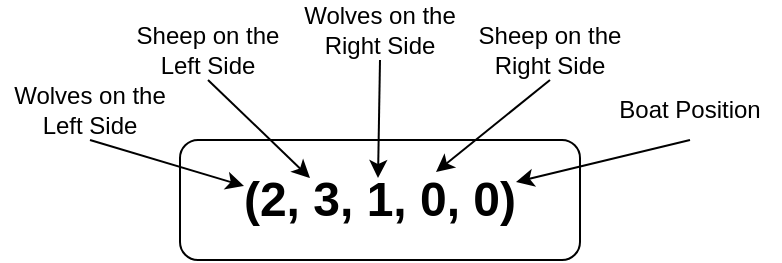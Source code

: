 <mxfile version="21.7.4" type="github">
  <diagram name="Page-1" id="tNpm3luykAOU0QL-RDOy">
    <mxGraphModel dx="819" dy="459" grid="1" gridSize="10" guides="1" tooltips="1" connect="1" arrows="1" fold="1" page="1" pageScale="1" pageWidth="827" pageHeight="1169" math="0" shadow="0">
      <root>
        <mxCell id="0" />
        <mxCell id="1" parent="0" />
        <mxCell id="iv3SusAm8C0SpcDHIQNG-1" value="&lt;h1&gt;(2, 3, 1, 0, 0)&lt;/h1&gt;" style="rounded=1;whiteSpace=wrap;html=1;" vertex="1" parent="1">
          <mxGeometry x="310" y="280" width="200" height="60" as="geometry" />
        </mxCell>
        <mxCell id="iv3SusAm8C0SpcDHIQNG-3" value="Wolves on the Left Side" style="text;html=1;strokeColor=none;fillColor=none;align=center;verticalAlign=middle;whiteSpace=wrap;rounded=0;" vertex="1" parent="1">
          <mxGeometry x="220" y="250" width="90" height="30" as="geometry" />
        </mxCell>
        <mxCell id="iv3SusAm8C0SpcDHIQNG-6" value="Sheep on the Left Side" style="text;html=1;strokeColor=none;fillColor=none;align=center;verticalAlign=middle;whiteSpace=wrap;rounded=0;" vertex="1" parent="1">
          <mxGeometry x="279" y="220" width="90" height="30" as="geometry" />
        </mxCell>
        <mxCell id="iv3SusAm8C0SpcDHIQNG-7" value="Wolves on the Right Side" style="text;html=1;strokeColor=none;fillColor=none;align=center;verticalAlign=middle;whiteSpace=wrap;rounded=0;" vertex="1" parent="1">
          <mxGeometry x="365" y="210" width="90" height="30" as="geometry" />
        </mxCell>
        <mxCell id="iv3SusAm8C0SpcDHIQNG-8" value="Sheep on the Right Side" style="text;html=1;strokeColor=none;fillColor=none;align=center;verticalAlign=middle;whiteSpace=wrap;rounded=0;" vertex="1" parent="1">
          <mxGeometry x="450" y="220" width="90" height="30" as="geometry" />
        </mxCell>
        <mxCell id="iv3SusAm8C0SpcDHIQNG-9" value="Boat Position" style="text;html=1;strokeColor=none;fillColor=none;align=center;verticalAlign=middle;whiteSpace=wrap;rounded=0;" vertex="1" parent="1">
          <mxGeometry x="520" y="250" width="90" height="30" as="geometry" />
        </mxCell>
        <mxCell id="iv3SusAm8C0SpcDHIQNG-10" value="" style="endArrow=classic;html=1;rounded=0;exitX=0.5;exitY=1;exitDx=0;exitDy=0;" edge="1" parent="1" source="iv3SusAm8C0SpcDHIQNG-3">
          <mxGeometry width="50" height="50" relative="1" as="geometry">
            <mxPoint x="280" y="290" as="sourcePoint" />
            <mxPoint x="342" y="303" as="targetPoint" />
          </mxGeometry>
        </mxCell>
        <mxCell id="iv3SusAm8C0SpcDHIQNG-12" value="" style="endArrow=classic;html=1;rounded=0;exitX=0.5;exitY=1;exitDx=0;exitDy=0;" edge="1" parent="1" source="iv3SusAm8C0SpcDHIQNG-8">
          <mxGeometry width="50" height="50" relative="1" as="geometry">
            <mxPoint x="180" y="440" as="sourcePoint" />
            <mxPoint x="438" y="296" as="targetPoint" />
          </mxGeometry>
        </mxCell>
        <mxCell id="iv3SusAm8C0SpcDHIQNG-13" value="" style="endArrow=classic;html=1;rounded=0;exitX=0.5;exitY=1;exitDx=0;exitDy=0;" edge="1" parent="1" source="iv3SusAm8C0SpcDHIQNG-9">
          <mxGeometry width="50" height="50" relative="1" as="geometry">
            <mxPoint x="260" y="450" as="sourcePoint" />
            <mxPoint x="478" y="301" as="targetPoint" />
          </mxGeometry>
        </mxCell>
        <mxCell id="iv3SusAm8C0SpcDHIQNG-14" value="" style="endArrow=classic;html=1;rounded=0;exitX=0.5;exitY=1;exitDx=0;exitDy=0;" edge="1" parent="1" source="iv3SusAm8C0SpcDHIQNG-6">
          <mxGeometry width="50" height="50" relative="1" as="geometry">
            <mxPoint x="120" y="370" as="sourcePoint" />
            <mxPoint x="375" y="299" as="targetPoint" />
          </mxGeometry>
        </mxCell>
        <mxCell id="iv3SusAm8C0SpcDHIQNG-15" value="" style="endArrow=classic;html=1;rounded=0;exitX=0.5;exitY=1;exitDx=0;exitDy=0;" edge="1" parent="1" source="iv3SusAm8C0SpcDHIQNG-7">
          <mxGeometry width="50" height="50" relative="1" as="geometry">
            <mxPoint x="170" y="400" as="sourcePoint" />
            <mxPoint x="409" y="299" as="targetPoint" />
          </mxGeometry>
        </mxCell>
      </root>
    </mxGraphModel>
  </diagram>
</mxfile>
